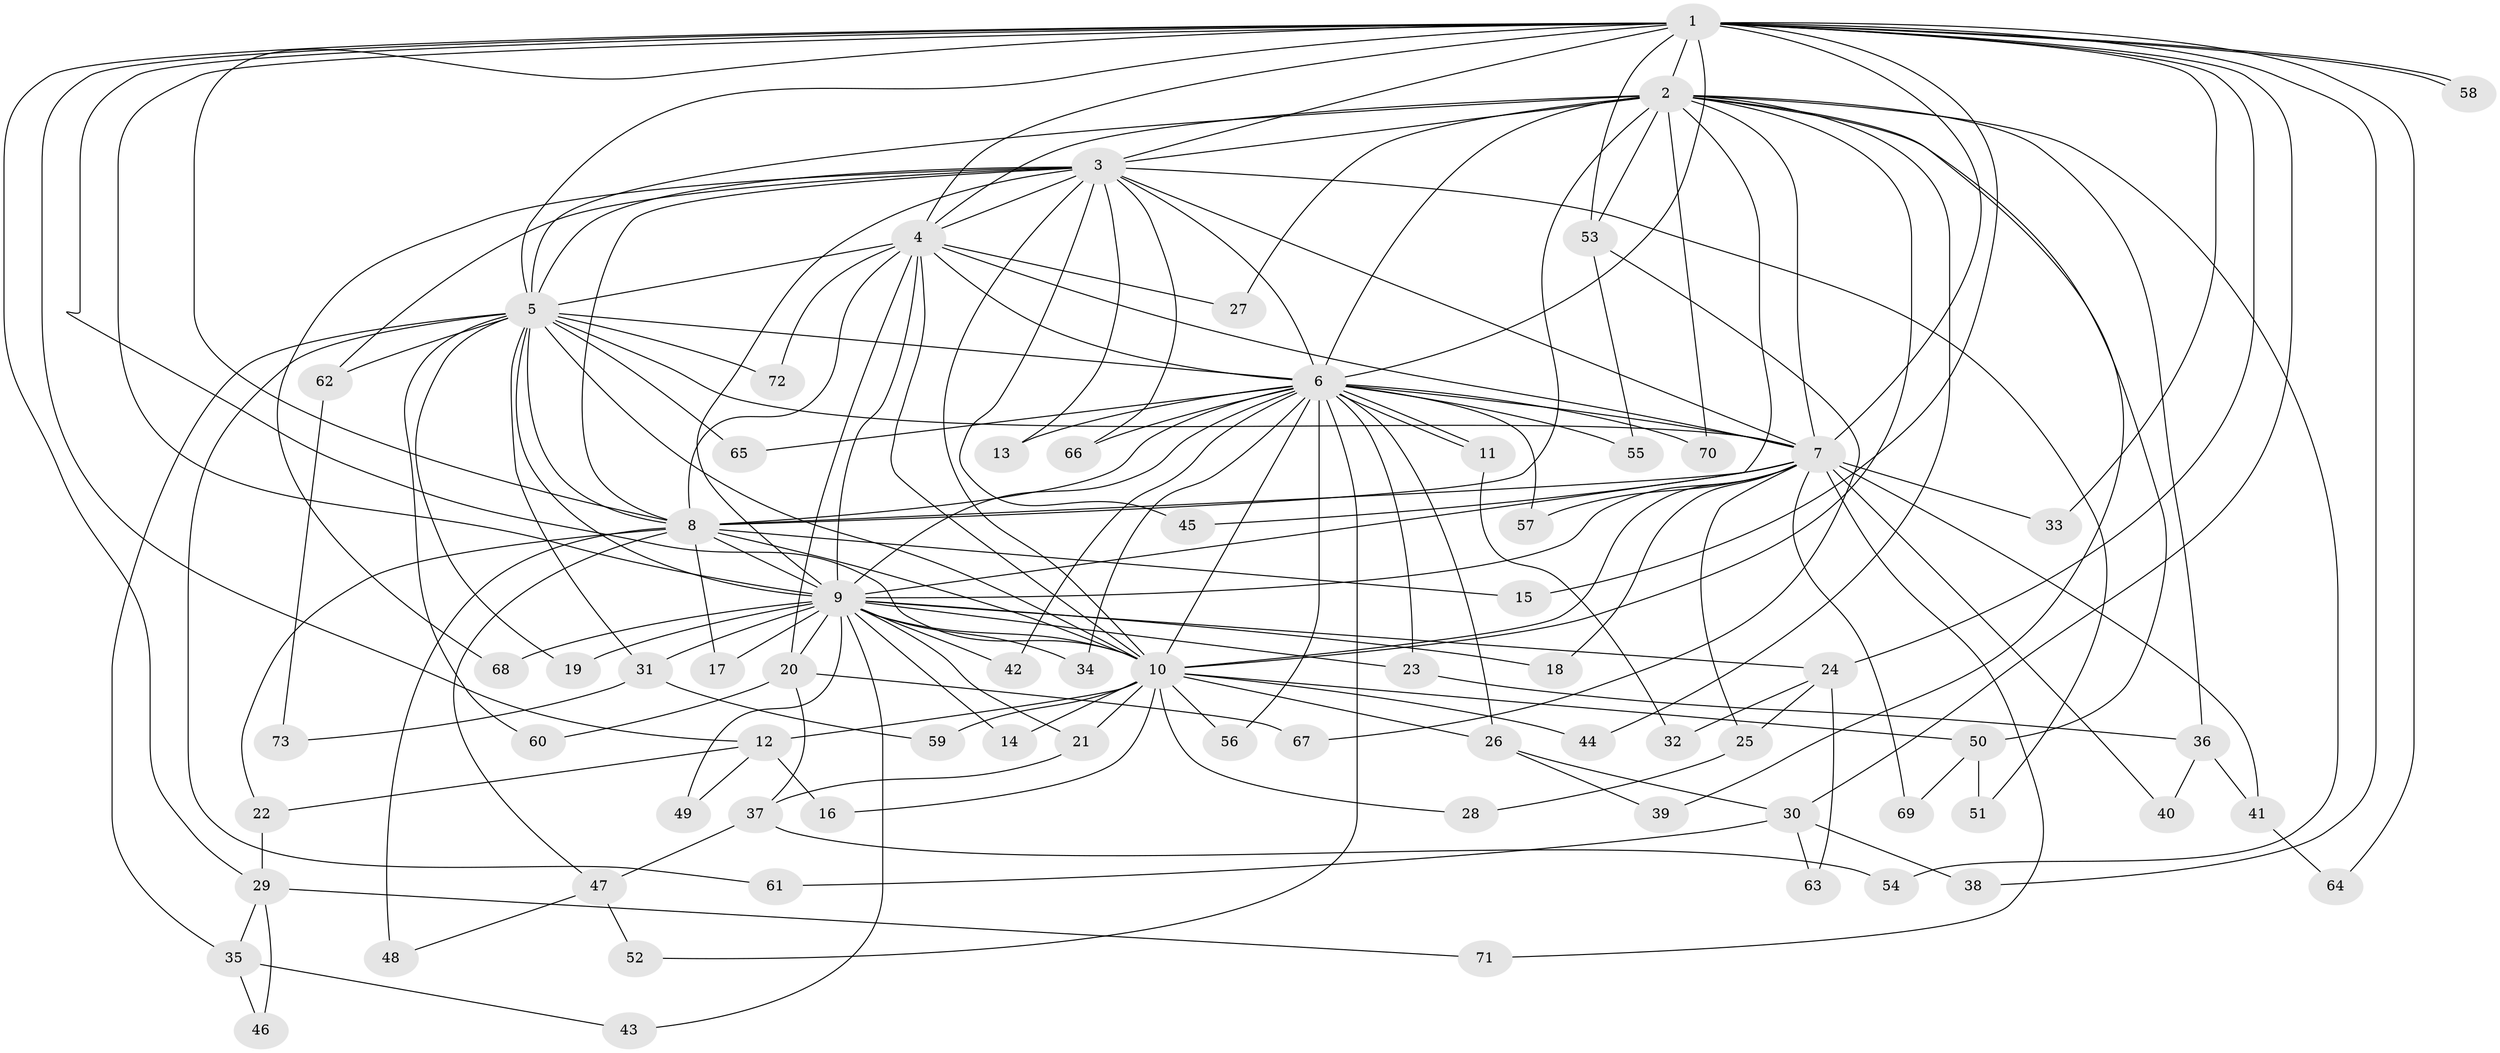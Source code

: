 // Generated by graph-tools (version 1.1) at 2025/35/03/09/25 02:35:07]
// undirected, 73 vertices, 171 edges
graph export_dot {
graph [start="1"]
  node [color=gray90,style=filled];
  1;
  2;
  3;
  4;
  5;
  6;
  7;
  8;
  9;
  10;
  11;
  12;
  13;
  14;
  15;
  16;
  17;
  18;
  19;
  20;
  21;
  22;
  23;
  24;
  25;
  26;
  27;
  28;
  29;
  30;
  31;
  32;
  33;
  34;
  35;
  36;
  37;
  38;
  39;
  40;
  41;
  42;
  43;
  44;
  45;
  46;
  47;
  48;
  49;
  50;
  51;
  52;
  53;
  54;
  55;
  56;
  57;
  58;
  59;
  60;
  61;
  62;
  63;
  64;
  65;
  66;
  67;
  68;
  69;
  70;
  71;
  72;
  73;
  1 -- 2;
  1 -- 3;
  1 -- 4;
  1 -- 5;
  1 -- 6;
  1 -- 7;
  1 -- 8;
  1 -- 9;
  1 -- 10;
  1 -- 12;
  1 -- 15;
  1 -- 24;
  1 -- 29;
  1 -- 30;
  1 -- 33;
  1 -- 38;
  1 -- 53;
  1 -- 58;
  1 -- 58;
  1 -- 64;
  2 -- 3;
  2 -- 4;
  2 -- 5;
  2 -- 6;
  2 -- 7;
  2 -- 8;
  2 -- 9;
  2 -- 10;
  2 -- 27;
  2 -- 36;
  2 -- 39;
  2 -- 44;
  2 -- 50;
  2 -- 53;
  2 -- 54;
  2 -- 70;
  3 -- 4;
  3 -- 5;
  3 -- 6;
  3 -- 7;
  3 -- 8;
  3 -- 9;
  3 -- 10;
  3 -- 13;
  3 -- 45;
  3 -- 51;
  3 -- 62;
  3 -- 66;
  3 -- 68;
  4 -- 5;
  4 -- 6;
  4 -- 7;
  4 -- 8;
  4 -- 9;
  4 -- 10;
  4 -- 20;
  4 -- 27;
  4 -- 72;
  5 -- 6;
  5 -- 7;
  5 -- 8;
  5 -- 9;
  5 -- 10;
  5 -- 19;
  5 -- 31;
  5 -- 35;
  5 -- 60;
  5 -- 61;
  5 -- 62;
  5 -- 65;
  5 -- 72;
  6 -- 7;
  6 -- 8;
  6 -- 9;
  6 -- 10;
  6 -- 11;
  6 -- 11;
  6 -- 13;
  6 -- 23;
  6 -- 26;
  6 -- 34;
  6 -- 42;
  6 -- 52;
  6 -- 55;
  6 -- 56;
  6 -- 57;
  6 -- 65;
  6 -- 66;
  6 -- 70;
  7 -- 8;
  7 -- 9;
  7 -- 10;
  7 -- 18;
  7 -- 25;
  7 -- 33;
  7 -- 40;
  7 -- 41;
  7 -- 45;
  7 -- 57;
  7 -- 69;
  7 -- 71;
  8 -- 9;
  8 -- 10;
  8 -- 15;
  8 -- 17;
  8 -- 22;
  8 -- 47;
  8 -- 48;
  9 -- 10;
  9 -- 14;
  9 -- 17;
  9 -- 18;
  9 -- 19;
  9 -- 20;
  9 -- 21;
  9 -- 23;
  9 -- 24;
  9 -- 31;
  9 -- 34;
  9 -- 42;
  9 -- 43;
  9 -- 49;
  9 -- 68;
  10 -- 12;
  10 -- 14;
  10 -- 16;
  10 -- 21;
  10 -- 26;
  10 -- 28;
  10 -- 44;
  10 -- 50;
  10 -- 56;
  10 -- 59;
  11 -- 32;
  12 -- 16;
  12 -- 22;
  12 -- 49;
  20 -- 37;
  20 -- 60;
  20 -- 67;
  21 -- 37;
  22 -- 29;
  23 -- 36;
  24 -- 25;
  24 -- 32;
  24 -- 63;
  25 -- 28;
  26 -- 30;
  26 -- 39;
  29 -- 35;
  29 -- 46;
  29 -- 71;
  30 -- 38;
  30 -- 61;
  30 -- 63;
  31 -- 59;
  31 -- 73;
  35 -- 43;
  35 -- 46;
  36 -- 40;
  36 -- 41;
  37 -- 47;
  37 -- 54;
  41 -- 64;
  47 -- 48;
  47 -- 52;
  50 -- 51;
  50 -- 69;
  53 -- 55;
  53 -- 67;
  62 -- 73;
}
